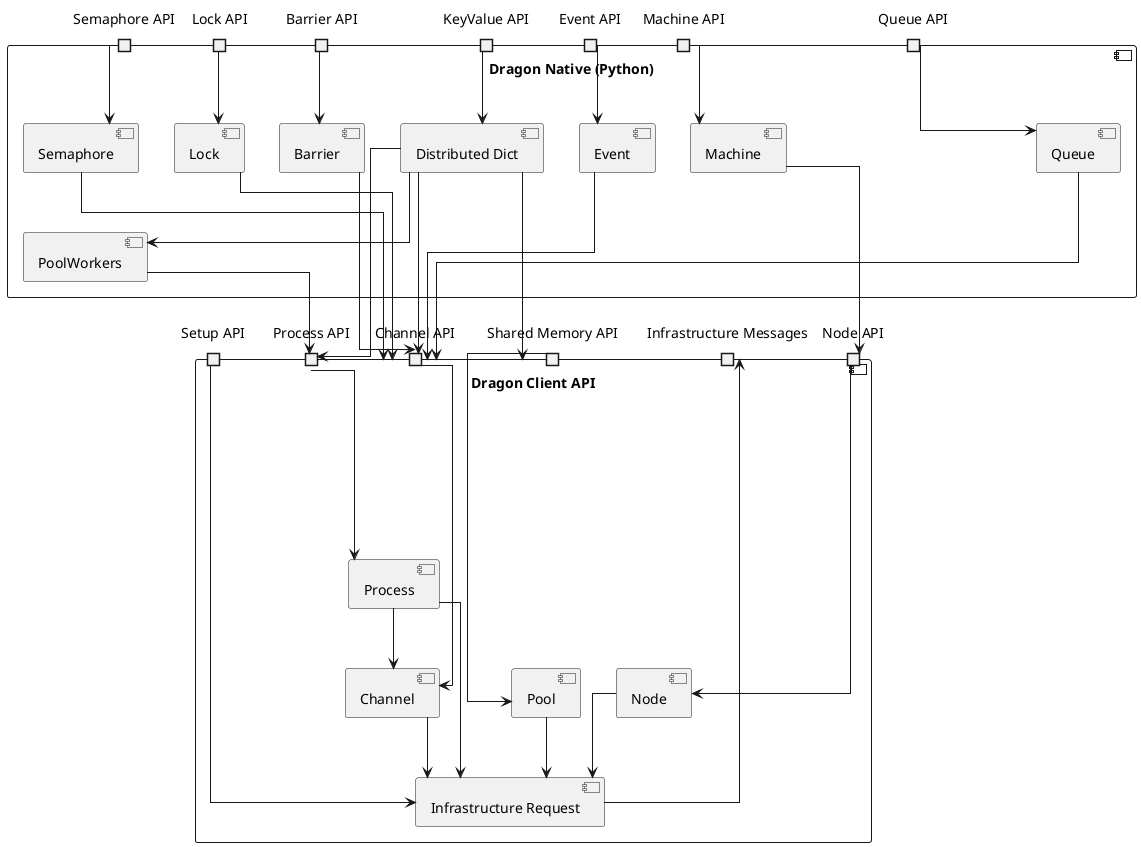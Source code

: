 
@startuml

' title "Dragon MPBridge Architecture"

skinparam componentStyle uml2
skinparam shadowing false
skinparam monochrome true

skinparam linetype ortho
' skinparam linetype polyline
' skinparam nodesep 50
' skinparam ranksep 50


component "Dragon Native (Python)" as DN {

    ' portin "Pipe API" as dpipe_api
    portin "KeyValue API" as ddict_api
    portin "Machine API" as dmach_api

    portin "Semaphore API" as dsem_api
    portin "Lock API" as dlock_api
    portin "Barrier API" as dbar_api
    portin "Event API" as dev_api
    portin "Queue API" as dqueue_api

    ' portin "Logging API" as dlog_api

    ' together {
        [Semaphore] as SEM
        [Lock] as LCK
        [Barrier] as DBAR
        [Event] as DEV
        [Queue] as DQ
    ' }

    [Machine] as DMACH
    ' [Pipe] as DPIPE
    [Distributed Dict] as DDICT
    [PoolWorkers] as DPWORK
    
    ' [Logging] as DLOG

    SEM <-- dsem_api
    LCK <-- dlock_api
    DBAR <-- dbar_api
    DEV <-- dev_api
    DQ <-- dqueue_api
    ' DPIPE <-- dpipe_api
    DMACH <-- dmach_api
    ' DLOG <-- dlog_api
    DDICT <-- ddict_api
    DDICT --> DPWORK

}

component "Dragon Client API" as DG {
    
    portin "  Channel API  " as dgchan_api
    portin "  Process API  " as dgproc_api
    portin "  Setup API  " as dgsetup_api
    portin "  Shared Memory API  " as dgpool_api
    portin "  Node API  " as dgmachine_api
    port "  Infrastructure Messages  " as p1

    [Channel] as DGCHAN
    [Process] as DGPROC
    [Pool] as DGPOOL
    [Infrastructure Request] as INFREQUEST
    [Node] as DGNODE

    DGNODE <-u- dgmachine_api
    DGCHAN <-u- dgchan_api
    DGPROC <-u- dgproc_api
    DGPOOL <-u- dgpool_api
    INFREQUEST <-u- dgsetup_api
    INFREQUEST -d-> p1

    DGCHAN --> INFREQUEST
    DGNODE --> INFREQUEST
    DGPROC --> INFREQUEST
    DGPOOL --> INFREQUEST
    DGPROC --> DGCHAN
}

' [c] 

SEM -d-> dgchan_api
LCK -d-> dgchan_api
DEV -d-> dgchan_api
DQ -d-> dgchan_api
DBAR -d-> dgchan_api
DMACH -d-> dgmachine_api
DPWORK -d-> dgproc_api
DDICT -d-> dgchan_api
DDICT -d-> dgproc_api
DDICT -d-> dgpool_api

' c <-- p1

'in case we want to hide components
hide $hidden
@enduml